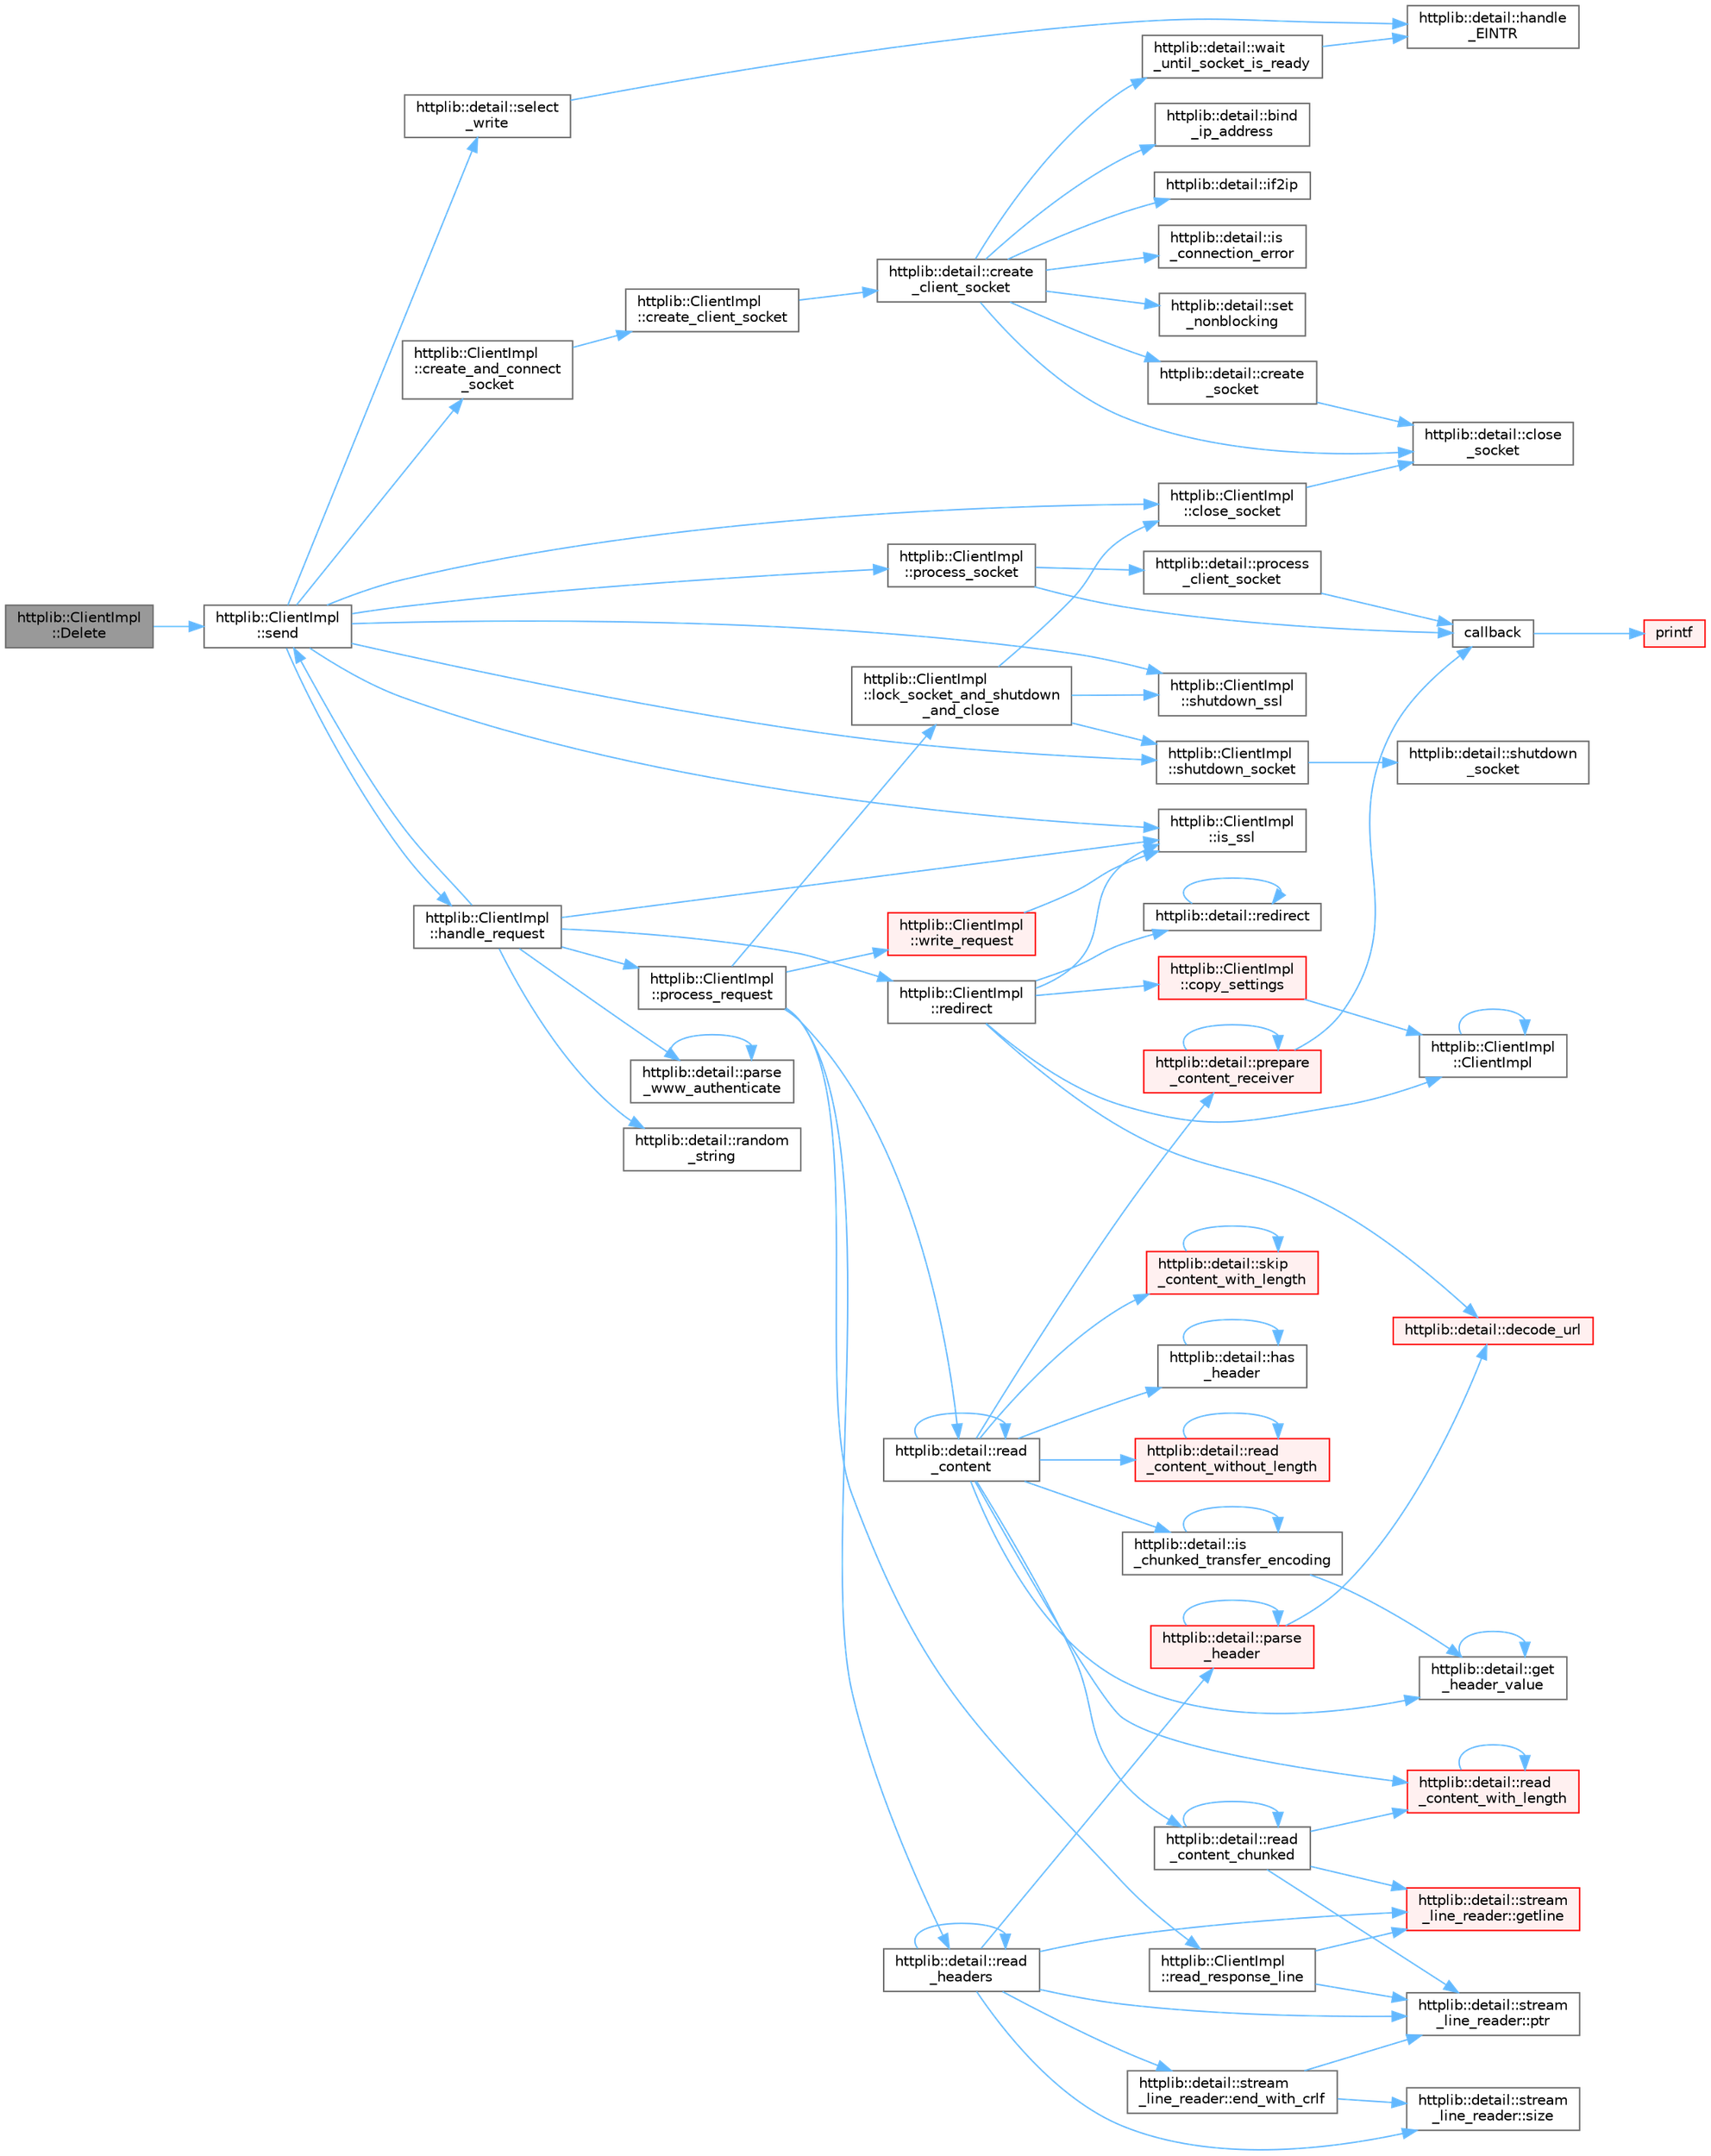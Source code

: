 digraph "httplib::ClientImpl::Delete"
{
 // LATEX_PDF_SIZE
  bgcolor="transparent";
  edge [fontname=Helvetica,fontsize=10,labelfontname=Helvetica,labelfontsize=10];
  node [fontname=Helvetica,fontsize=10,shape=box,height=0.2,width=0.4];
  rankdir="LR";
  Node1 [id="Node000001",label="httplib::ClientImpl\l::Delete",height=0.2,width=0.4,color="gray40", fillcolor="grey60", style="filled", fontcolor="black",tooltip=" "];
  Node1 -> Node2 [id="edge1_Node000001_Node000002",color="steelblue1",style="solid",tooltip=" "];
  Node2 [id="Node000002",label="httplib::ClientImpl\l::send",height=0.2,width=0.4,color="grey40", fillcolor="white", style="filled",URL="$classhttplib_1_1_client_impl.html#aadd4c4a563e8a4943569501c0f28e6d9",tooltip=" "];
  Node2 -> Node3 [id="edge2_Node000002_Node000003",color="steelblue1",style="solid",tooltip=" "];
  Node3 [id="Node000003",label="httplib::ClientImpl\l::close_socket",height=0.2,width=0.4,color="grey40", fillcolor="white", style="filled",URL="$classhttplib_1_1_client_impl.html#a30ceda93ba451534d2bcd06d1952881b",tooltip=" "];
  Node3 -> Node4 [id="edge3_Node000003_Node000004",color="steelblue1",style="solid",tooltip=" "];
  Node4 [id="Node000004",label="httplib::detail::close\l_socket",height=0.2,width=0.4,color="grey40", fillcolor="white", style="filled",URL="$namespacehttplib_1_1detail.html#ab97ddef67a99aee8ed2aec5e20d90286",tooltip=" "];
  Node2 -> Node5 [id="edge4_Node000002_Node000005",color="steelblue1",style="solid",tooltip=" "];
  Node5 [id="Node000005",label="httplib::ClientImpl\l::create_and_connect\l_socket",height=0.2,width=0.4,color="grey40", fillcolor="white", style="filled",URL="$classhttplib_1_1_client_impl.html#af913333c2fa8a53332f96574e113dc8f",tooltip=" "];
  Node5 -> Node6 [id="edge5_Node000005_Node000006",color="steelblue1",style="solid",tooltip=" "];
  Node6 [id="Node000006",label="httplib::ClientImpl\l::create_client_socket",height=0.2,width=0.4,color="grey40", fillcolor="white", style="filled",URL="$classhttplib_1_1_client_impl.html#a2235b51fb0ca763c902fe8b7a8669f67",tooltip=" "];
  Node6 -> Node7 [id="edge6_Node000006_Node000007",color="steelblue1",style="solid",tooltip=" "];
  Node7 [id="Node000007",label="httplib::detail::create\l_client_socket",height=0.2,width=0.4,color="grey40", fillcolor="white", style="filled",URL="$namespacehttplib_1_1detail.html#adacb4e63c2e958c5fc622ba57b698068",tooltip=" "];
  Node7 -> Node8 [id="edge7_Node000007_Node000008",color="steelblue1",style="solid",tooltip=" "];
  Node8 [id="Node000008",label="httplib::detail::bind\l_ip_address",height=0.2,width=0.4,color="grey40", fillcolor="white", style="filled",URL="$namespacehttplib_1_1detail.html#a3c99670815bc5f1516efedc4c3e21bfb",tooltip=" "];
  Node7 -> Node4 [id="edge8_Node000007_Node000004",color="steelblue1",style="solid",tooltip=" "];
  Node7 -> Node9 [id="edge9_Node000007_Node000009",color="steelblue1",style="solid",tooltip=" "];
  Node9 [id="Node000009",label="httplib::detail::create\l_socket",height=0.2,width=0.4,color="grey40", fillcolor="white", style="filled",URL="$namespacehttplib_1_1detail.html#ac7c905a22c30a6c44d15934fc2c50d62",tooltip=" "];
  Node9 -> Node4 [id="edge10_Node000009_Node000004",color="steelblue1",style="solid",tooltip=" "];
  Node7 -> Node10 [id="edge11_Node000007_Node000010",color="steelblue1",style="solid",tooltip=" "];
  Node10 [id="Node000010",label="httplib::detail::if2ip",height=0.2,width=0.4,color="grey40", fillcolor="white", style="filled",URL="$namespacehttplib_1_1detail.html#a65013cf519cc0998f60d7b23ee3dc136",tooltip=" "];
  Node7 -> Node11 [id="edge12_Node000007_Node000011",color="steelblue1",style="solid",tooltip=" "];
  Node11 [id="Node000011",label="httplib::detail::is\l_connection_error",height=0.2,width=0.4,color="grey40", fillcolor="white", style="filled",URL="$namespacehttplib_1_1detail.html#aefb0b64a836468f95269d11943464a29",tooltip=" "];
  Node7 -> Node12 [id="edge13_Node000007_Node000012",color="steelblue1",style="solid",tooltip=" "];
  Node12 [id="Node000012",label="httplib::detail::set\l_nonblocking",height=0.2,width=0.4,color="grey40", fillcolor="white", style="filled",URL="$namespacehttplib_1_1detail.html#a697035fa14dcfff9fb4705d6cffea733",tooltip=" "];
  Node7 -> Node13 [id="edge14_Node000007_Node000013",color="steelblue1",style="solid",tooltip=" "];
  Node13 [id="Node000013",label="httplib::detail::wait\l_until_socket_is_ready",height=0.2,width=0.4,color="grey40", fillcolor="white", style="filled",URL="$namespacehttplib_1_1detail.html#ac5362f1f9049aebd262a98e69fc66ac6",tooltip=" "];
  Node13 -> Node14 [id="edge15_Node000013_Node000014",color="steelblue1",style="solid",tooltip=" "];
  Node14 [id="Node000014",label="httplib::detail::handle\l_EINTR",height=0.2,width=0.4,color="grey40", fillcolor="white", style="filled",URL="$namespacehttplib_1_1detail.html#a8fbaa8fefb24f6dd249b62f832f64a84",tooltip=" "];
  Node2 -> Node15 [id="edge16_Node000002_Node000015",color="steelblue1",style="solid",tooltip=" "];
  Node15 [id="Node000015",label="httplib::ClientImpl\l::handle_request",height=0.2,width=0.4,color="grey40", fillcolor="white", style="filled",URL="$classhttplib_1_1_client_impl.html#a1edd51efebdbafa7a11e386d5e827f70",tooltip=" "];
  Node15 -> Node16 [id="edge17_Node000015_Node000016",color="steelblue1",style="solid",tooltip=" "];
  Node16 [id="Node000016",label="httplib::ClientImpl\l::is_ssl",height=0.2,width=0.4,color="grey40", fillcolor="white", style="filled",URL="$classhttplib_1_1_client_impl.html#a97baaca9b83724052db0897f306ca8a9",tooltip=" "];
  Node15 -> Node17 [id="edge18_Node000015_Node000017",color="steelblue1",style="solid",tooltip=" "];
  Node17 [id="Node000017",label="httplib::detail::parse\l_www_authenticate",height=0.2,width=0.4,color="grey40", fillcolor="white", style="filled",URL="$namespacehttplib_1_1detail.html#a1852c9e2cbefaa5869d2a1a7c95ddb82",tooltip=" "];
  Node17 -> Node17 [id="edge19_Node000017_Node000017",color="steelblue1",style="solid",tooltip=" "];
  Node15 -> Node18 [id="edge20_Node000015_Node000018",color="steelblue1",style="solid",tooltip=" "];
  Node18 [id="Node000018",label="httplib::ClientImpl\l::process_request",height=0.2,width=0.4,color="grey40", fillcolor="white", style="filled",URL="$classhttplib_1_1_client_impl.html#acedcd2c79aa5cdc50fe653ea8e9c3b06",tooltip=" "];
  Node18 -> Node19 [id="edge21_Node000018_Node000019",color="steelblue1",style="solid",tooltip=" "];
  Node19 [id="Node000019",label="httplib::ClientImpl\l::lock_socket_and_shutdown\l_and_close",height=0.2,width=0.4,color="grey40", fillcolor="white", style="filled",URL="$classhttplib_1_1_client_impl.html#ac0a3b3f119e1b68bb39eab5e7254d5f2",tooltip=" "];
  Node19 -> Node3 [id="edge22_Node000019_Node000003",color="steelblue1",style="solid",tooltip=" "];
  Node19 -> Node20 [id="edge23_Node000019_Node000020",color="steelblue1",style="solid",tooltip=" "];
  Node20 [id="Node000020",label="httplib::ClientImpl\l::shutdown_socket",height=0.2,width=0.4,color="grey40", fillcolor="white", style="filled",URL="$classhttplib_1_1_client_impl.html#a41674a67f42574238be63c78eca9e5e0",tooltip=" "];
  Node20 -> Node21 [id="edge24_Node000020_Node000021",color="steelblue1",style="solid",tooltip=" "];
  Node21 [id="Node000021",label="httplib::detail::shutdown\l_socket",height=0.2,width=0.4,color="grey40", fillcolor="white", style="filled",URL="$namespacehttplib_1_1detail.html#a6fe756f70ad6d331f8269d1504ecc296",tooltip=" "];
  Node19 -> Node22 [id="edge25_Node000019_Node000022",color="steelblue1",style="solid",tooltip=" "];
  Node22 [id="Node000022",label="httplib::ClientImpl\l::shutdown_ssl",height=0.2,width=0.4,color="grey40", fillcolor="white", style="filled",URL="$classhttplib_1_1_client_impl.html#a6a20a9e9d9336b81373b8f6c5dd9f827",tooltip=" "];
  Node18 -> Node23 [id="edge26_Node000018_Node000023",color="steelblue1",style="solid",tooltip=" "];
  Node23 [id="Node000023",label="httplib::detail::read\l_content",height=0.2,width=0.4,color="grey40", fillcolor="white", style="filled",URL="$namespacehttplib_1_1detail.html#a471b40288a374b94e0957ce380ba01dd",tooltip=" "];
  Node23 -> Node24 [id="edge27_Node000023_Node000024",color="steelblue1",style="solid",tooltip=" "];
  Node24 [id="Node000024",label="httplib::detail::get\l_header_value",height=0.2,width=0.4,color="grey40", fillcolor="white", style="filled",URL="$namespacehttplib_1_1detail.html#aef894f1e166e16c38e91b750b805b619",tooltip=" "];
  Node24 -> Node24 [id="edge28_Node000024_Node000024",color="steelblue1",style="solid",tooltip=" "];
  Node23 -> Node25 [id="edge29_Node000023_Node000025",color="steelblue1",style="solid",tooltip=" "];
  Node25 [id="Node000025",label="httplib::detail::has\l_header",height=0.2,width=0.4,color="grey40", fillcolor="white", style="filled",URL="$namespacehttplib_1_1detail.html#a290756a21ec7646b70a02103cd61d061",tooltip=" "];
  Node25 -> Node25 [id="edge30_Node000025_Node000025",color="steelblue1",style="solid",tooltip=" "];
  Node23 -> Node26 [id="edge31_Node000023_Node000026",color="steelblue1",style="solid",tooltip=" "];
  Node26 [id="Node000026",label="httplib::detail::is\l_chunked_transfer_encoding",height=0.2,width=0.4,color="grey40", fillcolor="white", style="filled",URL="$namespacehttplib_1_1detail.html#abd6e246430f90f7881c9475acb026d00",tooltip=" "];
  Node26 -> Node24 [id="edge32_Node000026_Node000024",color="steelblue1",style="solid",tooltip=" "];
  Node26 -> Node26 [id="edge33_Node000026_Node000026",color="steelblue1",style="solid",tooltip=" "];
  Node23 -> Node27 [id="edge34_Node000023_Node000027",color="steelblue1",style="solid",tooltip=" "];
  Node27 [id="Node000027",label="httplib::detail::prepare\l_content_receiver",height=0.2,width=0.4,color="red", fillcolor="#FFF0F0", style="filled",URL="$namespacehttplib_1_1detail.html#adde3b6920db2d9d0065c119a8b255b7c",tooltip=" "];
  Node27 -> Node28 [id="edge35_Node000027_Node000028",color="steelblue1",style="solid",tooltip=" "];
  Node28 [id="Node000028",label="callback",height=0.2,width=0.4,color="grey40", fillcolor="white", style="filled",URL="$external_2spine-runtimes_2spine-sfml_2c_2example_2main_8cpp.html#a2f27b7fc84a39cace84d90f62a8d4c8e",tooltip=" "];
  Node28 -> Node29 [id="edge36_Node000028_Node000029",color="steelblue1",style="solid",tooltip=" "];
  Node29 [id="Node000029",label="printf",height=0.2,width=0.4,color="red", fillcolor="#FFF0F0", style="filled",URL="$printf_8h.html#aee3ed3a831f25f07e7be3919fff2203a",tooltip=" "];
  Node27 -> Node27 [id="edge37_Node000027_Node000027",color="steelblue1",style="solid",tooltip=" "];
  Node23 -> Node23 [id="edge38_Node000023_Node000023",color="steelblue1",style="solid",tooltip=" "];
  Node23 -> Node63 [id="edge39_Node000023_Node000063",color="steelblue1",style="solid",tooltip=" "];
  Node63 [id="Node000063",label="httplib::detail::read\l_content_chunked",height=0.2,width=0.4,color="grey40", fillcolor="white", style="filled",URL="$namespacehttplib_1_1detail.html#a8ed40b1d1ea6e016a0a95fe5e676262b",tooltip=" "];
  Node63 -> Node64 [id="edge40_Node000063_Node000064",color="steelblue1",style="solid",tooltip=" "];
  Node64 [id="Node000064",label="httplib::detail::stream\l_line_reader::getline",height=0.2,width=0.4,color="red", fillcolor="#FFF0F0", style="filled",URL="$classhttplib_1_1detail_1_1stream__line__reader.html#a39b395742e14cc015a448f6ea4143d44",tooltip=" "];
  Node63 -> Node66 [id="edge41_Node000063_Node000066",color="steelblue1",style="solid",tooltip=" "];
  Node66 [id="Node000066",label="httplib::detail::stream\l_line_reader::ptr",height=0.2,width=0.4,color="grey40", fillcolor="white", style="filled",URL="$classhttplib_1_1detail_1_1stream__line__reader.html#ac1ea873b6559ff411cb777d2bbdba4cc",tooltip=" "];
  Node63 -> Node63 [id="edge42_Node000063_Node000063",color="steelblue1",style="solid",tooltip=" "];
  Node63 -> Node67 [id="edge43_Node000063_Node000067",color="steelblue1",style="solid",tooltip=" "];
  Node67 [id="Node000067",label="httplib::detail::read\l_content_with_length",height=0.2,width=0.4,color="red", fillcolor="#FFF0F0", style="filled",URL="$namespacehttplib_1_1detail.html#abe909e9a9ee7454dbc9bd814f390bdf0",tooltip=" "];
  Node67 -> Node67 [id="edge44_Node000067_Node000067",color="steelblue1",style="solid",tooltip=" "];
  Node23 -> Node67 [id="edge45_Node000023_Node000067",color="steelblue1",style="solid",tooltip=" "];
  Node23 -> Node70 [id="edge46_Node000023_Node000070",color="steelblue1",style="solid",tooltip=" "];
  Node70 [id="Node000070",label="httplib::detail::read\l_content_without_length",height=0.2,width=0.4,color="red", fillcolor="#FFF0F0", style="filled",URL="$namespacehttplib_1_1detail.html#af7dd1efc28cb1936e56c5225b6a183d4",tooltip=" "];
  Node70 -> Node70 [id="edge47_Node000070_Node000070",color="steelblue1",style="solid",tooltip=" "];
  Node23 -> Node71 [id="edge48_Node000023_Node000071",color="steelblue1",style="solid",tooltip=" "];
  Node71 [id="Node000071",label="httplib::detail::skip\l_content_with_length",height=0.2,width=0.4,color="red", fillcolor="#FFF0F0", style="filled",URL="$namespacehttplib_1_1detail.html#a1a2e37dcda3bd290ec3fe49c6d7b6e95",tooltip=" "];
  Node71 -> Node71 [id="edge49_Node000071_Node000071",color="steelblue1",style="solid",tooltip=" "];
  Node18 -> Node72 [id="edge50_Node000018_Node000072",color="steelblue1",style="solid",tooltip=" "];
  Node72 [id="Node000072",label="httplib::detail::read\l_headers",height=0.2,width=0.4,color="grey40", fillcolor="white", style="filled",URL="$namespacehttplib_1_1detail.html#aeb8db950848e27227eb130f609b293cf",tooltip=" "];
  Node72 -> Node73 [id="edge51_Node000072_Node000073",color="steelblue1",style="solid",tooltip=" "];
  Node73 [id="Node000073",label="httplib::detail::stream\l_line_reader::end_with_crlf",height=0.2,width=0.4,color="grey40", fillcolor="white", style="filled",URL="$classhttplib_1_1detail_1_1stream__line__reader.html#aa0776295bbb7bd734a00dd6ffc281c31",tooltip=" "];
  Node73 -> Node66 [id="edge52_Node000073_Node000066",color="steelblue1",style="solid",tooltip=" "];
  Node73 -> Node74 [id="edge53_Node000073_Node000074",color="steelblue1",style="solid",tooltip=" "];
  Node74 [id="Node000074",label="httplib::detail::stream\l_line_reader::size",height=0.2,width=0.4,color="grey40", fillcolor="white", style="filled",URL="$classhttplib_1_1detail_1_1stream__line__reader.html#abf2e2d85e7411c8af6e84109029b4d6e",tooltip=" "];
  Node72 -> Node64 [id="edge54_Node000072_Node000064",color="steelblue1",style="solid",tooltip=" "];
  Node72 -> Node75 [id="edge55_Node000072_Node000075",color="steelblue1",style="solid",tooltip=" "];
  Node75 [id="Node000075",label="httplib::detail::parse\l_header",height=0.2,width=0.4,color="red", fillcolor="#FFF0F0", style="filled",URL="$namespacehttplib_1_1detail.html#a9f88ca460e7fee64d3598e4d79349f9a",tooltip=" "];
  Node75 -> Node76 [id="edge56_Node000075_Node000076",color="steelblue1",style="solid",tooltip=" "];
  Node76 [id="Node000076",label="httplib::detail::decode_url",height=0.2,width=0.4,color="red", fillcolor="#FFF0F0", style="filled",URL="$namespacehttplib_1_1detail.html#ad9a33d8ea46a298f605165c2d7a11626",tooltip=" "];
  Node75 -> Node75 [id="edge57_Node000075_Node000075",color="steelblue1",style="solid",tooltip=" "];
  Node72 -> Node66 [id="edge58_Node000072_Node000066",color="steelblue1",style="solid",tooltip=" "];
  Node72 -> Node72 [id="edge59_Node000072_Node000072",color="steelblue1",style="solid",tooltip=" "];
  Node72 -> Node74 [id="edge60_Node000072_Node000074",color="steelblue1",style="solid",tooltip=" "];
  Node18 -> Node81 [id="edge61_Node000018_Node000081",color="steelblue1",style="solid",tooltip=" "];
  Node81 [id="Node000081",label="httplib::ClientImpl\l::read_response_line",height=0.2,width=0.4,color="grey40", fillcolor="white", style="filled",URL="$classhttplib_1_1_client_impl.html#a2ecd921e5844bbd4096ac21fefacf841",tooltip=" "];
  Node81 -> Node64 [id="edge62_Node000081_Node000064",color="steelblue1",style="solid",tooltip=" "];
  Node81 -> Node66 [id="edge63_Node000081_Node000066",color="steelblue1",style="solid",tooltip=" "];
  Node18 -> Node82 [id="edge64_Node000018_Node000082",color="steelblue1",style="solid",tooltip=" "];
  Node82 [id="Node000082",label="httplib::ClientImpl\l::write_request",height=0.2,width=0.4,color="red", fillcolor="#FFF0F0", style="filled",URL="$classhttplib_1_1_client_impl.html#ac3b6fd120d9de7f6edb70eb0ac416b33",tooltip=" "];
  Node82 -> Node16 [id="edge65_Node000082_Node000016",color="steelblue1",style="solid",tooltip=" "];
  Node15 -> Node152 [id="edge66_Node000015_Node000152",color="steelblue1",style="solid",tooltip=" "];
  Node152 [id="Node000152",label="httplib::detail::random\l_string",height=0.2,width=0.4,color="grey40", fillcolor="white", style="filled",URL="$namespacehttplib_1_1detail.html#aa473f5aff2d646f2801456f003183b1b",tooltip=" "];
  Node15 -> Node153 [id="edge67_Node000015_Node000153",color="steelblue1",style="solid",tooltip=" "];
  Node153 [id="Node000153",label="httplib::ClientImpl\l::redirect",height=0.2,width=0.4,color="grey40", fillcolor="white", style="filled",URL="$classhttplib_1_1_client_impl.html#a76d2410e6b8fdc63802fbcba5781a3c5",tooltip=" "];
  Node153 -> Node154 [id="edge68_Node000153_Node000154",color="steelblue1",style="solid",tooltip=" "];
  Node154 [id="Node000154",label="httplib::ClientImpl\l::ClientImpl",height=0.2,width=0.4,color="grey40", fillcolor="white", style="filled",URL="$classhttplib_1_1_client_impl.html#a75afa27616d9da2be3c419cf72d46705",tooltip=" "];
  Node154 -> Node154 [id="edge69_Node000154_Node000154",color="steelblue1",style="solid",tooltip=" "];
  Node153 -> Node155 [id="edge70_Node000153_Node000155",color="steelblue1",style="solid",tooltip=" "];
  Node155 [id="Node000155",label="httplib::ClientImpl\l::copy_settings",height=0.2,width=0.4,color="red", fillcolor="#FFF0F0", style="filled",URL="$classhttplib_1_1_client_impl.html#acb828963469210a9a533cb5f22ca6a4e",tooltip=" "];
  Node155 -> Node154 [id="edge71_Node000155_Node000154",color="steelblue1",style="solid",tooltip=" "];
  Node153 -> Node76 [id="edge72_Node000153_Node000076",color="steelblue1",style="solid",tooltip=" "];
  Node153 -> Node16 [id="edge73_Node000153_Node000016",color="steelblue1",style="solid",tooltip=" "];
  Node153 -> Node160 [id="edge74_Node000153_Node000160",color="steelblue1",style="solid",tooltip=" "];
  Node160 [id="Node000160",label="httplib::detail::redirect",height=0.2,width=0.4,color="grey40", fillcolor="white", style="filled",URL="$namespacehttplib_1_1detail.html#a07cde9394d2a83775adcfdb1f05d3599",tooltip=" "];
  Node160 -> Node160 [id="edge75_Node000160_Node000160",color="steelblue1",style="solid",tooltip=" "];
  Node15 -> Node2 [id="edge76_Node000015_Node000002",color="steelblue1",style="solid",tooltip=" "];
  Node2 -> Node16 [id="edge77_Node000002_Node000016",color="steelblue1",style="solid",tooltip=" "];
  Node2 -> Node161 [id="edge78_Node000002_Node000161",color="steelblue1",style="solid",tooltip=" "];
  Node161 [id="Node000161",label="httplib::ClientImpl\l::process_socket",height=0.2,width=0.4,color="grey40", fillcolor="white", style="filled",URL="$classhttplib_1_1_client_impl.html#aaba7f80149281b266cec006e79f8e78a",tooltip=" "];
  Node161 -> Node28 [id="edge79_Node000161_Node000028",color="steelblue1",style="solid",tooltip=" "];
  Node161 -> Node162 [id="edge80_Node000161_Node000162",color="steelblue1",style="solid",tooltip=" "];
  Node162 [id="Node000162",label="httplib::detail::process\l_client_socket",height=0.2,width=0.4,color="grey40", fillcolor="white", style="filled",URL="$namespacehttplib_1_1detail.html#a062e27d668e8472bae75759bbcfb715e",tooltip=" "];
  Node162 -> Node28 [id="edge81_Node000162_Node000028",color="steelblue1",style="solid",tooltip=" "];
  Node2 -> Node163 [id="edge82_Node000002_Node000163",color="steelblue1",style="solid",tooltip=" "];
  Node163 [id="Node000163",label="httplib::detail::select\l_write",height=0.2,width=0.4,color="grey40", fillcolor="white", style="filled",URL="$namespacehttplib_1_1detail.html#a904dd937c3c0a43da925cab16b8b896b",tooltip=" "];
  Node163 -> Node14 [id="edge83_Node000163_Node000014",color="steelblue1",style="solid",tooltip=" "];
  Node2 -> Node20 [id="edge84_Node000002_Node000020",color="steelblue1",style="solid",tooltip=" "];
  Node2 -> Node22 [id="edge85_Node000002_Node000022",color="steelblue1",style="solid",tooltip=" "];
}
